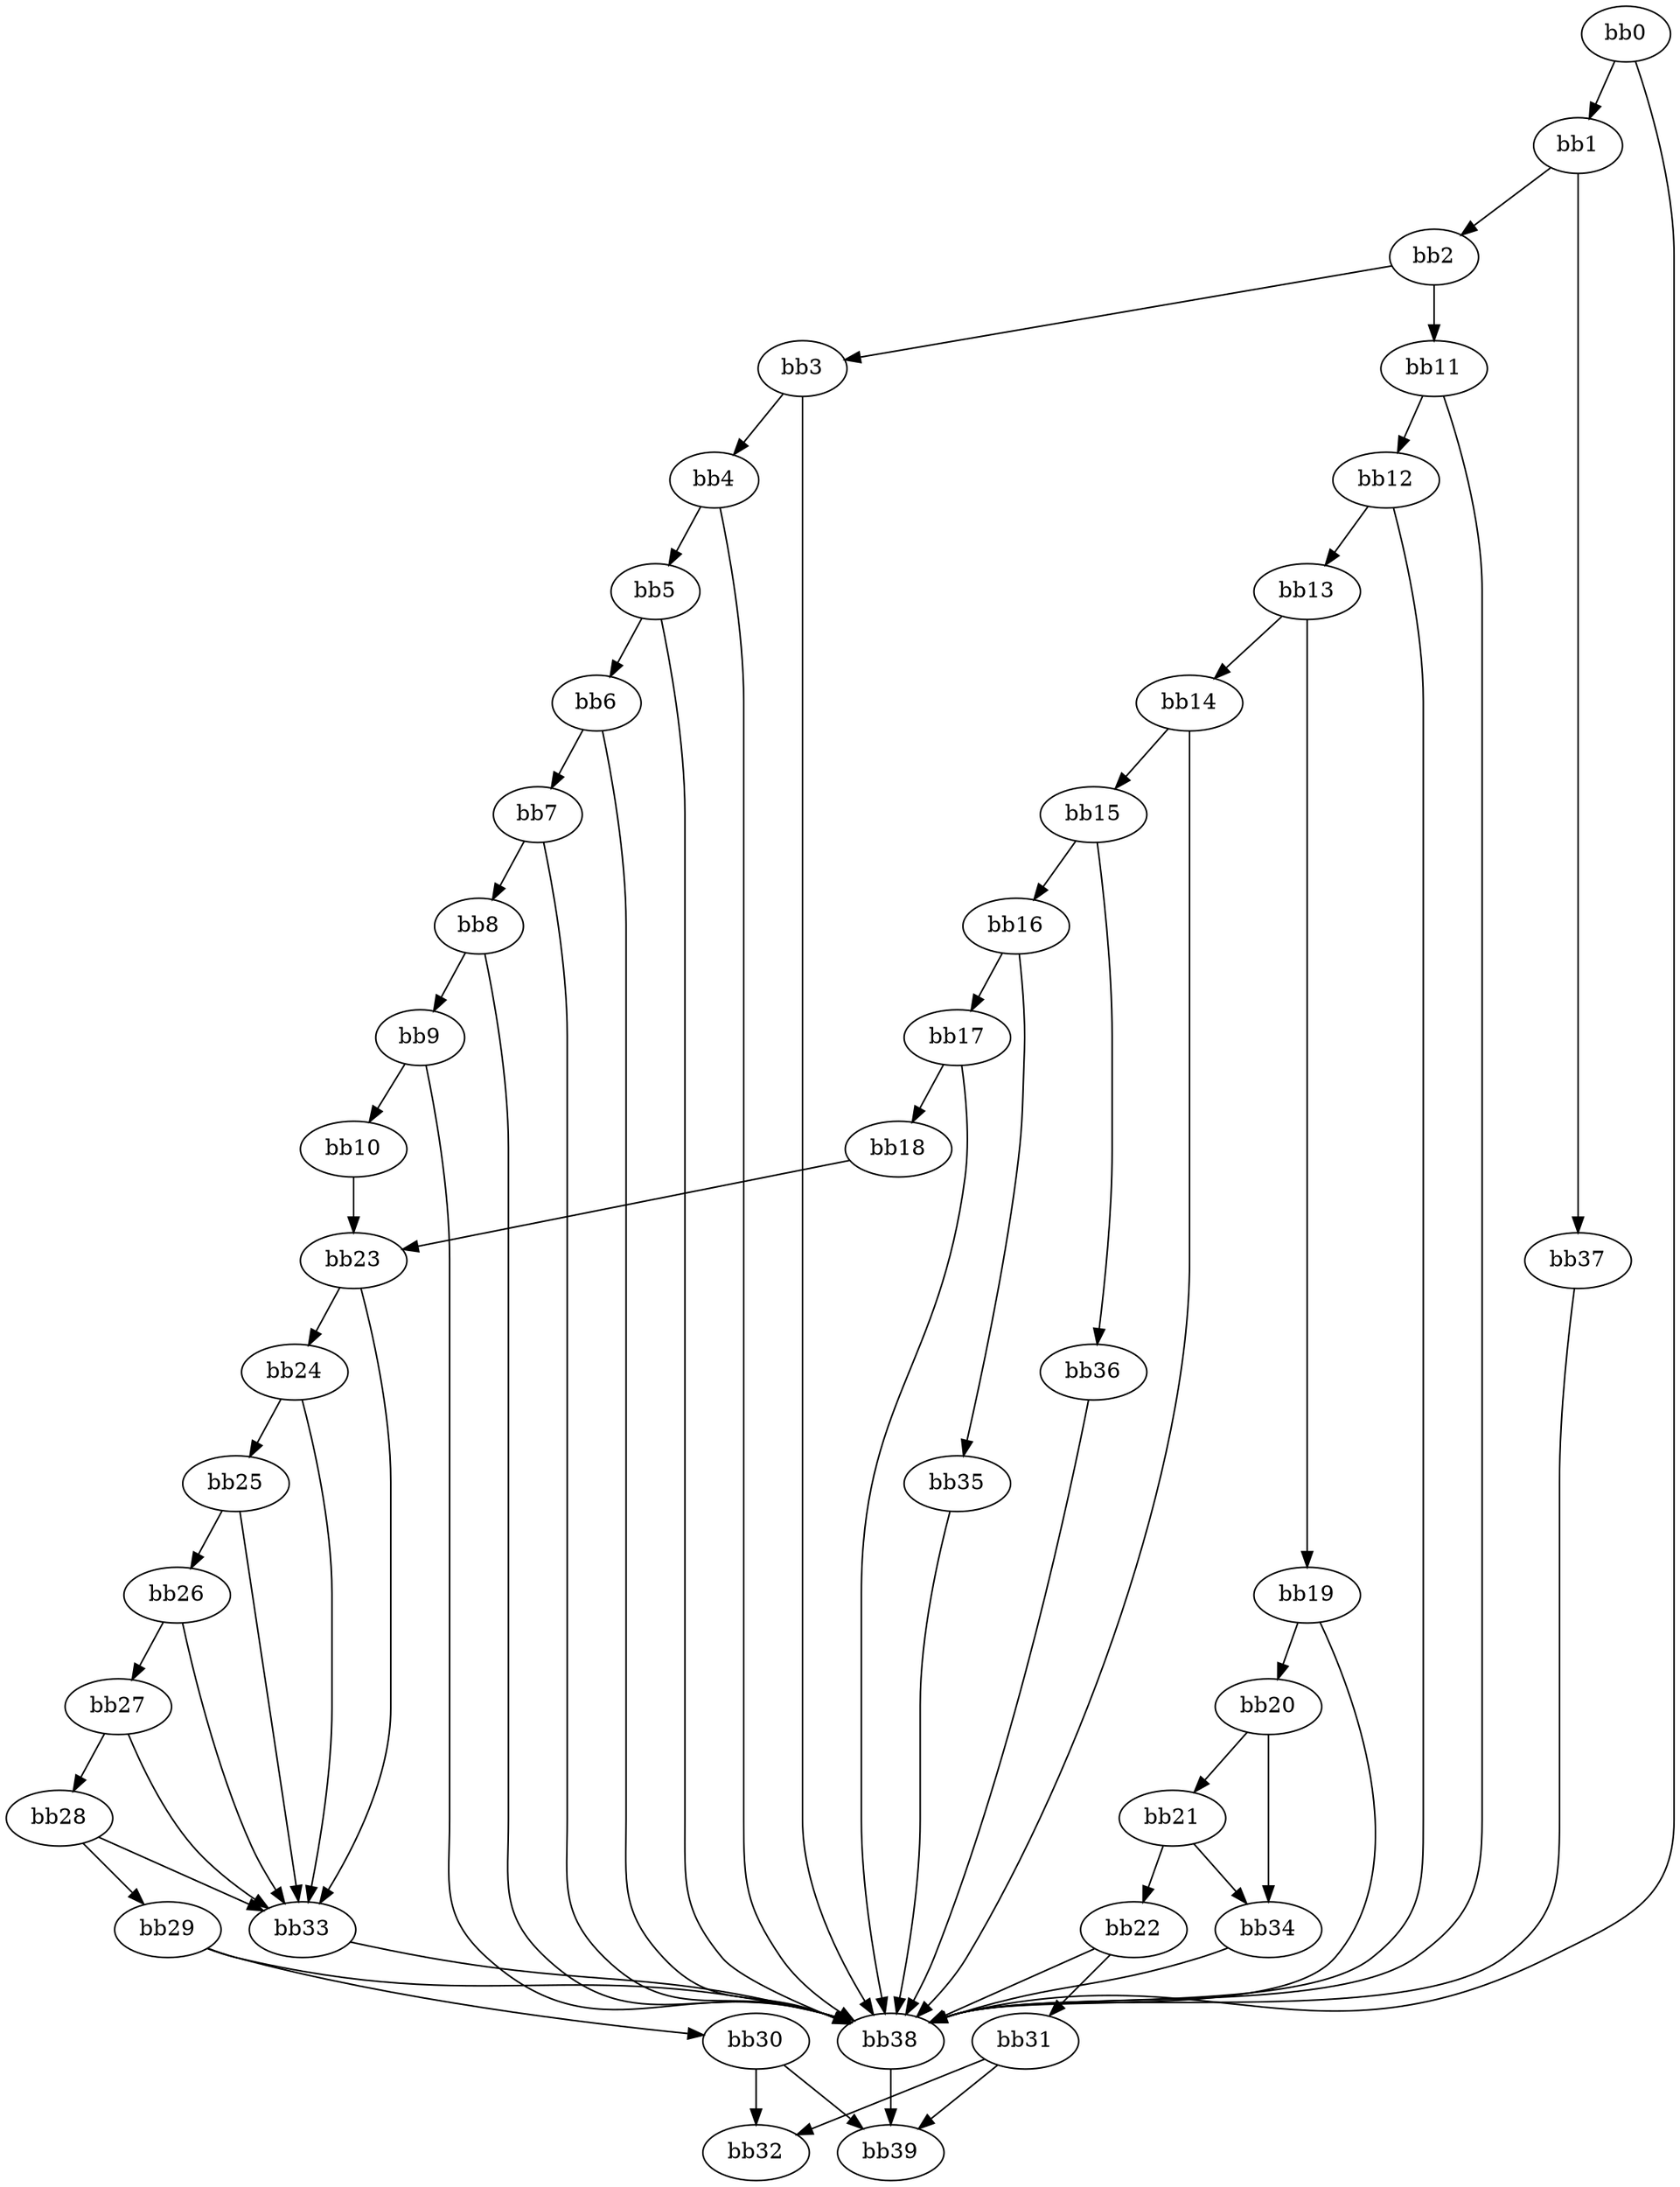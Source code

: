 digraph {
    0 [ label = "bb0\l" ]
    1 [ label = "bb1\l" ]
    2 [ label = "bb2\l" ]
    3 [ label = "bb3\l" ]
    4 [ label = "bb4\l" ]
    5 [ label = "bb5\l" ]
    6 [ label = "bb6\l" ]
    7 [ label = "bb7\l" ]
    8 [ label = "bb8\l" ]
    9 [ label = "bb9\l" ]
    10 [ label = "bb10\l" ]
    11 [ label = "bb11\l" ]
    12 [ label = "bb12\l" ]
    13 [ label = "bb13\l" ]
    14 [ label = "bb14\l" ]
    15 [ label = "bb15\l" ]
    16 [ label = "bb16\l" ]
    17 [ label = "bb17\l" ]
    18 [ label = "bb18\l" ]
    19 [ label = "bb19\l" ]
    20 [ label = "bb20\l" ]
    21 [ label = "bb21\l" ]
    22 [ label = "bb22\l" ]
    23 [ label = "bb23\l" ]
    24 [ label = "bb24\l" ]
    25 [ label = "bb25\l" ]
    26 [ label = "bb26\l" ]
    27 [ label = "bb27\l" ]
    28 [ label = "bb28\l" ]
    29 [ label = "bb29\l" ]
    30 [ label = "bb30\l" ]
    31 [ label = "bb31\l" ]
    32 [ label = "bb32\l" ]
    33 [ label = "bb33\l" ]
    34 [ label = "bb34\l" ]
    35 [ label = "bb35\l" ]
    36 [ label = "bb36\l" ]
    37 [ label = "bb37\l" ]
    38 [ label = "bb38\l" ]
    39 [ label = "bb39\l" ]
    0 -> 1 [ ]
    0 -> 38 [ ]
    1 -> 2 [ ]
    1 -> 37 [ ]
    2 -> 3 [ ]
    2 -> 11 [ ]
    3 -> 4 [ ]
    3 -> 38 [ ]
    4 -> 5 [ ]
    4 -> 38 [ ]
    5 -> 6 [ ]
    5 -> 38 [ ]
    6 -> 7 [ ]
    6 -> 38 [ ]
    7 -> 8 [ ]
    7 -> 38 [ ]
    8 -> 9 [ ]
    8 -> 38 [ ]
    9 -> 10 [ ]
    9 -> 38 [ ]
    10 -> 23 [ ]
    11 -> 12 [ ]
    11 -> 38 [ ]
    12 -> 13 [ ]
    12 -> 38 [ ]
    13 -> 14 [ ]
    13 -> 19 [ ]
    14 -> 15 [ ]
    14 -> 38 [ ]
    15 -> 16 [ ]
    15 -> 36 [ ]
    16 -> 17 [ ]
    16 -> 35 [ ]
    17 -> 18 [ ]
    17 -> 38 [ ]
    18 -> 23 [ ]
    19 -> 20 [ ]
    19 -> 38 [ ]
    20 -> 21 [ ]
    20 -> 34 [ ]
    21 -> 22 [ ]
    21 -> 34 [ ]
    22 -> 31 [ ]
    22 -> 38 [ ]
    23 -> 24 [ ]
    23 -> 33 [ ]
    24 -> 25 [ ]
    24 -> 33 [ ]
    25 -> 26 [ ]
    25 -> 33 [ ]
    26 -> 27 [ ]
    26 -> 33 [ ]
    27 -> 28 [ ]
    27 -> 33 [ ]
    28 -> 29 [ ]
    28 -> 33 [ ]
    29 -> 30 [ ]
    29 -> 38 [ ]
    30 -> 32 [ ]
    30 -> 39 [ ]
    31 -> 32 [ ]
    31 -> 39 [ ]
    33 -> 38 [ ]
    34 -> 38 [ ]
    35 -> 38 [ ]
    36 -> 38 [ ]
    37 -> 38 [ ]
    38 -> 39 [ ]
}

